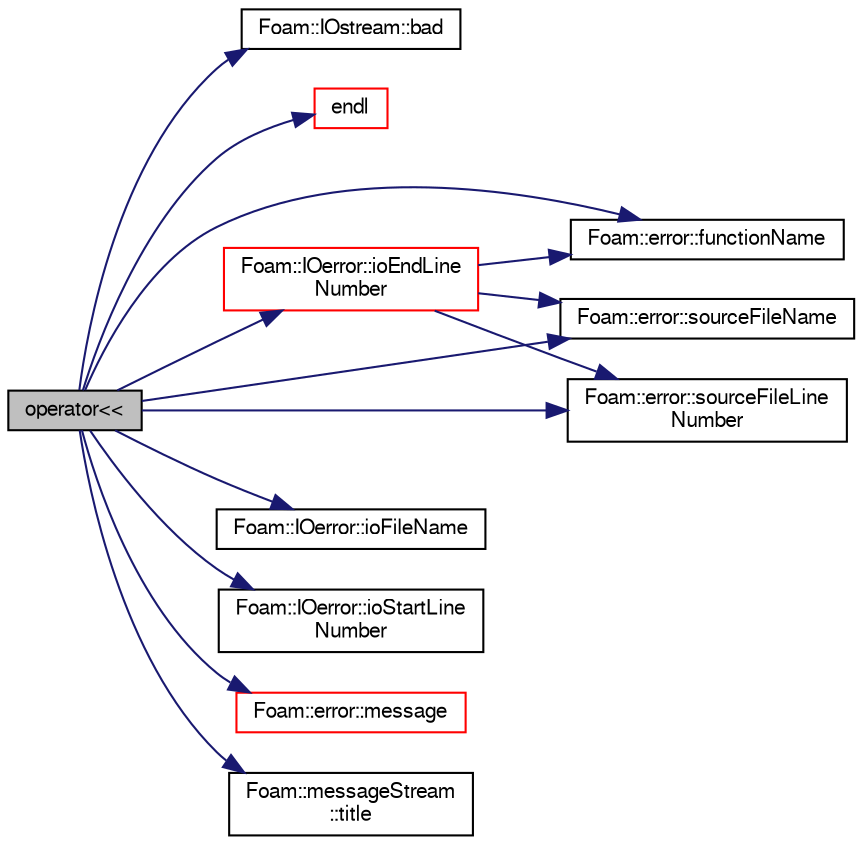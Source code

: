digraph "operator&lt;&lt;"
{
  bgcolor="transparent";
  edge [fontname="FreeSans",fontsize="10",labelfontname="FreeSans",labelfontsize="10"];
  node [fontname="FreeSans",fontsize="10",shape=record];
  rankdir="LR";
  Node12364 [label="operator\<\<",height=0.2,width=0.4,color="black", fillcolor="grey75", style="filled", fontcolor="black"];
  Node12364 -> Node12365 [color="midnightblue",fontsize="10",style="solid",fontname="FreeSans"];
  Node12365 [label="Foam::IOstream::bad",height=0.2,width=0.4,color="black",URL="$a26226.html#a9f7290a5d70f30e1b1b42c8ac4a6082d",tooltip="Return true if stream is corrupted. "];
  Node12364 -> Node12366 [color="midnightblue",fontsize="10",style="solid",fontname="FreeSans"];
  Node12366 [label="endl",height=0.2,width=0.4,color="red",URL="$a21124.html#a2db8fe02a0d3909e9351bb4275b23ce4",tooltip="Add newline and flush stream. "];
  Node12364 -> Node12368 [color="midnightblue",fontsize="10",style="solid",fontname="FreeSans"];
  Node12368 [label="Foam::error::functionName",height=0.2,width=0.4,color="black",URL="$a26082.html#a766cd6bf57c8f60839a8d04eab0bdf14"];
  Node12364 -> Node12369 [color="midnightblue",fontsize="10",style="solid",fontname="FreeSans"];
  Node12369 [label="Foam::IOerror::ioEndLine\lNumber",height=0.2,width=0.4,color="red",URL="$a26086.html#a8f31741a5497f159f1ec818e54db905e"];
  Node12369 -> Node12368 [color="midnightblue",fontsize="10",style="solid",fontname="FreeSans"];
  Node12369 -> Node12370 [color="midnightblue",fontsize="10",style="solid",fontname="FreeSans"];
  Node12370 [label="Foam::error::sourceFileName",height=0.2,width=0.4,color="black",URL="$a26082.html#a33d9bc75452bb66d0c307b2df3b90ff2"];
  Node12369 -> Node12371 [color="midnightblue",fontsize="10",style="solid",fontname="FreeSans"];
  Node12371 [label="Foam::error::sourceFileLine\lNumber",height=0.2,width=0.4,color="black",URL="$a26082.html#afc15d9e726f7bcd039a0f4279168e24d"];
  Node12364 -> Node12415 [color="midnightblue",fontsize="10",style="solid",fontname="FreeSans"];
  Node12415 [label="Foam::IOerror::ioFileName",height=0.2,width=0.4,color="black",URL="$a26086.html#a2134f7c0f761f6ae819a8dda4ebb942f"];
  Node12364 -> Node12416 [color="midnightblue",fontsize="10",style="solid",fontname="FreeSans"];
  Node12416 [label="Foam::IOerror::ioStartLine\lNumber",height=0.2,width=0.4,color="black",URL="$a26086.html#ab215316bd355d5aebabd958d32803697"];
  Node12364 -> Node12417 [color="midnightblue",fontsize="10",style="solid",fontname="FreeSans"];
  Node12417 [label="Foam::error::message",height=0.2,width=0.4,color="red",URL="$a26082.html#a7a908eb9ec123d3834738a86049c9860"];
  Node12364 -> Node12371 [color="midnightblue",fontsize="10",style="solid",fontname="FreeSans"];
  Node12364 -> Node12370 [color="midnightblue",fontsize="10",style="solid",fontname="FreeSans"];
  Node12364 -> Node12418 [color="midnightblue",fontsize="10",style="solid",fontname="FreeSans"];
  Node12418 [label="Foam::messageStream\l::title",height=0.2,width=0.4,color="black",URL="$a26098.html#af1858b5fd0890a8148472712a4280164",tooltip="Return the title of this error type. "];
}
